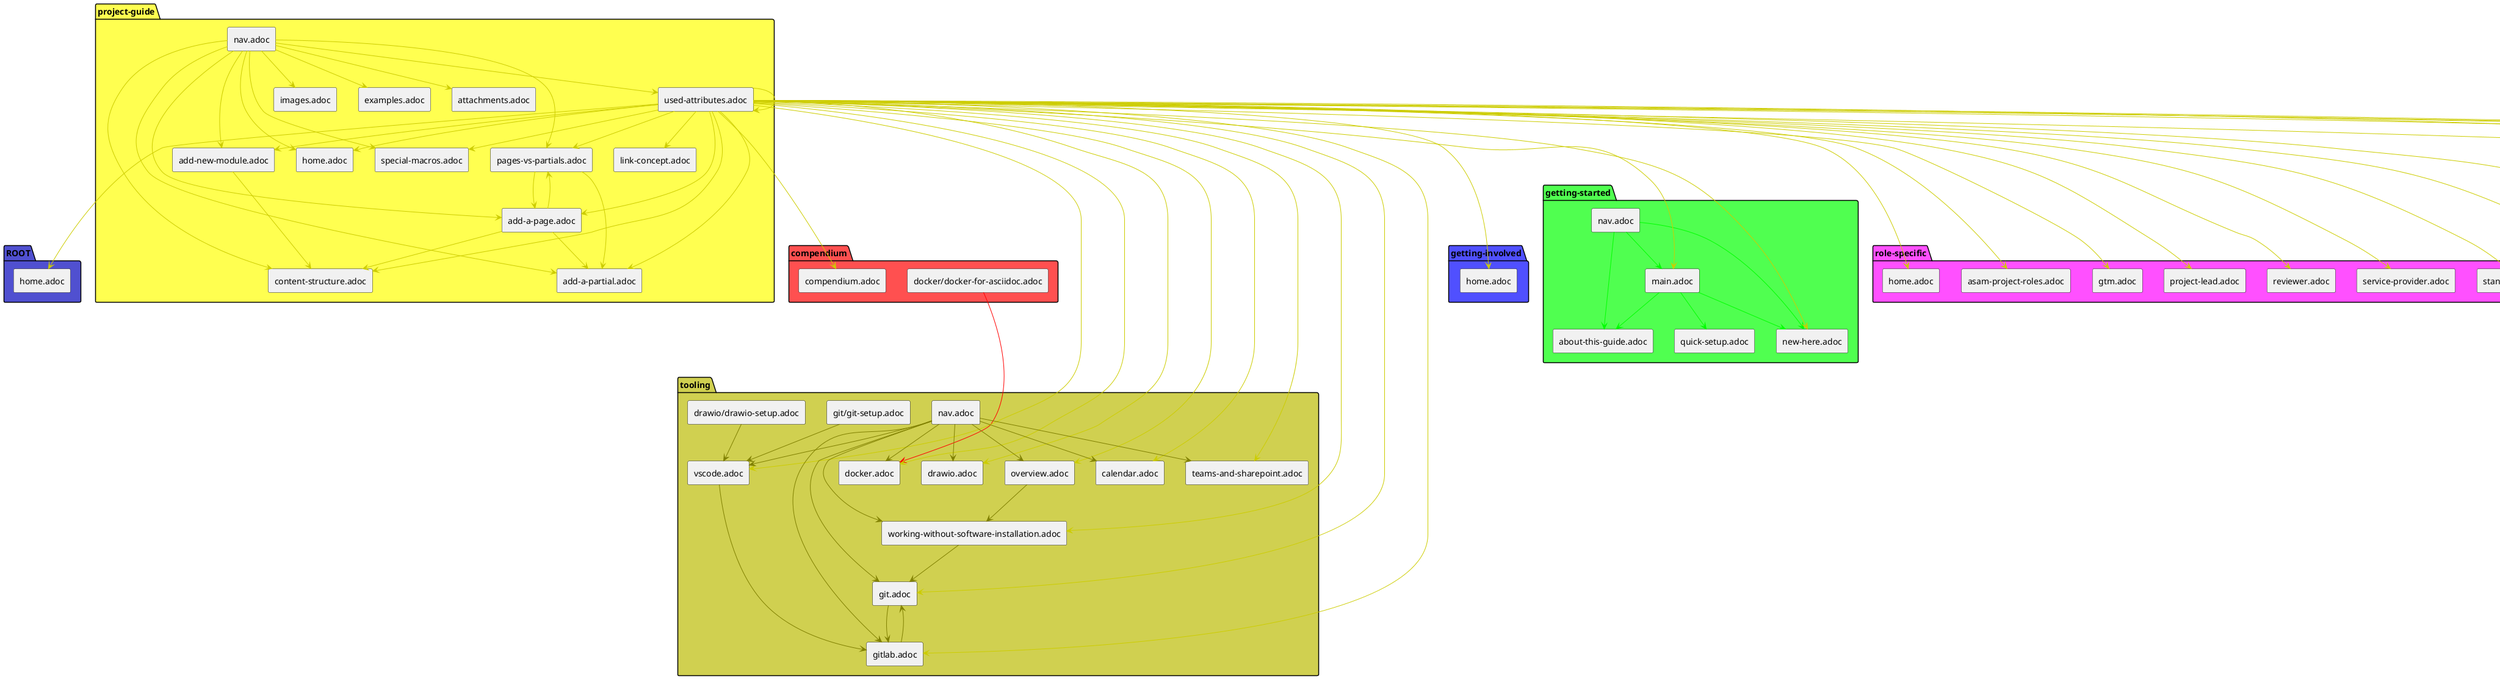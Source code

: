 @startuml
package ROOT #5050d0 {
rectangle "home.adoc" as f5_3
}
package compendium #ff5050 {
rectangle "docker/docker-for-asciidoc.adoc" as f0_5
rectangle "compendium.adoc" as f0_3
}
package getting-involved #5050ff {
rectangle "home.adoc" as f1_2
}
package getting-started #50ff50 {
rectangle "main.adoc" as f2_3
rectangle "nav.adoc" as f2_1
rectangle "new-here.adoc" as f2_4
rectangle "about-this-guide.adoc" as f2_2
rectangle "quick-setup.adoc" as f2_5
}
package project-guide #ffff50 {
rectangle "home.adoc" as f3_8
rectangle "nav.adoc" as f3_1
rectangle "content-structure.adoc" as f3_6
rectangle "add-new-module.adoc" as f3_4
rectangle "pages-vs-partials.adoc" as f3_11
rectangle "add-a-page.adoc" as f3_2
rectangle "add-a-partial.adoc" as f3_3
rectangle "images.adoc" as f3_9
rectangle "examples.adoc" as f3_7
rectangle "attachments.adoc" as f3_5
rectangle "special-macros.adoc" as f3_12
rectangle "used-attributes.adoc" as f3_13
rectangle "link-concept.adoc" as f3_10
}
package role-specific #ff50ff {
rectangle "home.adoc" as f4_4
rectangle "asam-project-roles.adoc" as f4_2
rectangle "gtm.adoc" as f4_3
rectangle "project-lead.adoc" as f4_5
rectangle "reviewer.adoc" as f4_6
rectangle "service-provider.adoc" as f4_7
rectangle "standard-user.adoc" as f4_8
rectangle "technical-writer.adoc" as f4_9
rectangle "wg-member.adoc" as f4_10
}
package standardization #d05050 {
rectangle "asam-development-process.adoc" as f6_2
rectangle "development-phase.adoc" as f6_3
rectangle "home.adoc" as f6_4
rectangle "proposal-phase.adoc" as f6_7
rectangle "release-phase.adoc" as f6_8
rectangle "review-phase.adoc" as f6_9
rectangle "nav.adoc" as f6_1
rectangle "project-types.adoc" as f6_6
rectangle "project-setup.adoc" as f6_5
}
package tooling #d0d050 {
rectangle "docker.adoc" as f7_3
rectangle "drawio.adoc" as f7_4
rectangle "git.adoc" as f7_5
rectangle "gitlab.adoc" as f7_6
rectangle "working-without-software-installation.adoc" as f7_10
rectangle "overview.adoc" as f7_7
rectangle "calendar.adoc" as f7_2
rectangle "teams-and-sharepoint.adoc" as f7_8
rectangle "vscode.adoc" as f7_9
rectangle "nav.adoc" as f7_1
rectangle "drawio/drawio-setup.adoc" as f7_16
rectangle "git/git-setup.adoc" as f7_19
}

f0_5 --[#FF0000]--> f7_3
f2_1 -[#00FF00]-> f2_3
f2_1 -[#00FF00]-> f2_4
f2_1 -[#00FF00]-> f2_2
f2_3 -[#00FF00]-> f2_4
f2_3 -[#00FF00]-> f2_2
f2_3 -[#00FF00]-> f2_5
f3_1 -[#CCCC00]-> f3_8
f3_1 -[#CCCC00]-> f3_6
f3_1 -[#CCCC00]-> f3_4
f3_1 -[#CCCC00]-> f3_11
f3_1 -[#CCCC00]-> f3_2
f3_1 -[#CCCC00]-> f3_3
f3_1 -[#CCCC00]-> f3_9
f3_1 -[#CCCC00]-> f3_7
f3_1 -[#CCCC00]-> f3_5
f3_1 -[#CCCC00]-> f3_12
f3_1 -[#CCCC00]-> f3_13
f3_2 -[#CCCC00]-> f3_3
f3_2 -[#CCCC00]-> f3_11
f3_2 -[#CCCC00]-> f3_6
f3_4 -[#CCCC00]-> f3_6
f3_11 -[#CCCC00]-> f3_2
f3_11 -[#CCCC00]-> f3_3
f3_13 -[#CCCC00]-> f3_4
f3_13 -[#CCCC00]-> f3_6
f3_13 -[#CCCC00]-> f3_12
f3_13 --[#CCCC00]--> f4_4
f3_13 -[#CCCC00]-> f3_13
f3_13 --[#CCCC00]--> f0_3
f3_13 --[#CCCC00]--> f6_2
f3_13 --[#CCCC00]--> f6_3
f3_13 --[#CCCC00]--> f7_3
f3_13 --[#CCCC00]--> f7_4
f3_13 -[#CCCC00]-> f3_10
f3_13 --[#CCCC00]--> f1_2
f3_13 --[#CCCC00]--> f7_5
f3_13 --[#CCCC00]--> f7_6
f3_13 --[#CCCC00]--> f7_10
f3_13 --[#CCCC00]--> f5_3
f3_13 --[#CCCC00]--> f6_4
f3_13 --[#CCCC00]--> f2_3
f3_13 -[#CCCC00]-> f3_8
f3_13 --[#CCCC00]--> f7_7
f3_13 --[#CCCC00]--> f7_2
f3_13 --[#CCCC00]--> f7_8
f3_13 -[#CCCC00]-> f3_2
f3_13 -[#CCCC00]-> f3_3
f3_13 --[#CCCC00]--> f2_4
f3_13 --[#CCCC00]--> f4_2
f3_13 -[#CCCC00]-> f3_11
f3_13 --[#CCCC00]--> f6_7
f3_13 --[#CCCC00]--> f6_8
f3_13 --[#CCCC00]--> f6_9
f3_13 --[#CCCC00]--> f7_9
f3_13 --[#CCCC00]--> f4_3
f3_13 --[#CCCC00]--> f4_5
f3_13 --[#CCCC00]--> f4_6
f3_13 --[#CCCC00]--> f4_7
f3_13 --[#CCCC00]--> f4_8
f3_13 --[#CCCC00]--> f4_9
f3_13 --[#CCCC00]--> f4_10
f6_1 -[#800000]-> f6_4
f6_1 -[#800000]-> f6_2
f6_1 -[#800000]-> f6_7
f6_1 -[#800000]-> f6_6
f6_1 -[#800000]-> f6_5
f6_1 -[#800000]-> f6_3
f6_1 -[#800000]-> f6_9
f6_1 -[#800000]-> f6_8
f7_1 -[#808000]-> f7_7
f7_1 -[#808000]-> f7_10
f7_1 -[#808000]-> f7_6
f7_1 -[#808000]-> f7_2
f7_1 -[#808000]-> f7_8
f7_1 -[#808000]-> f7_9
f7_1 -[#808000]-> f7_5
f7_1 -[#808000]-> f7_4
f7_1 -[#808000]-> f7_3
f7_5 -[#808000]-> f7_6
f7_6 -[#808000]-> f7_5
f7_7 -[#808000]-> f7_10
f7_9 -[#808000]-> f7_6
f7_10 -[#808000]-> f7_5
f7_16 -[#808000]-> f7_9
f7_19 -[#808000]-> f7_9

@enduml
